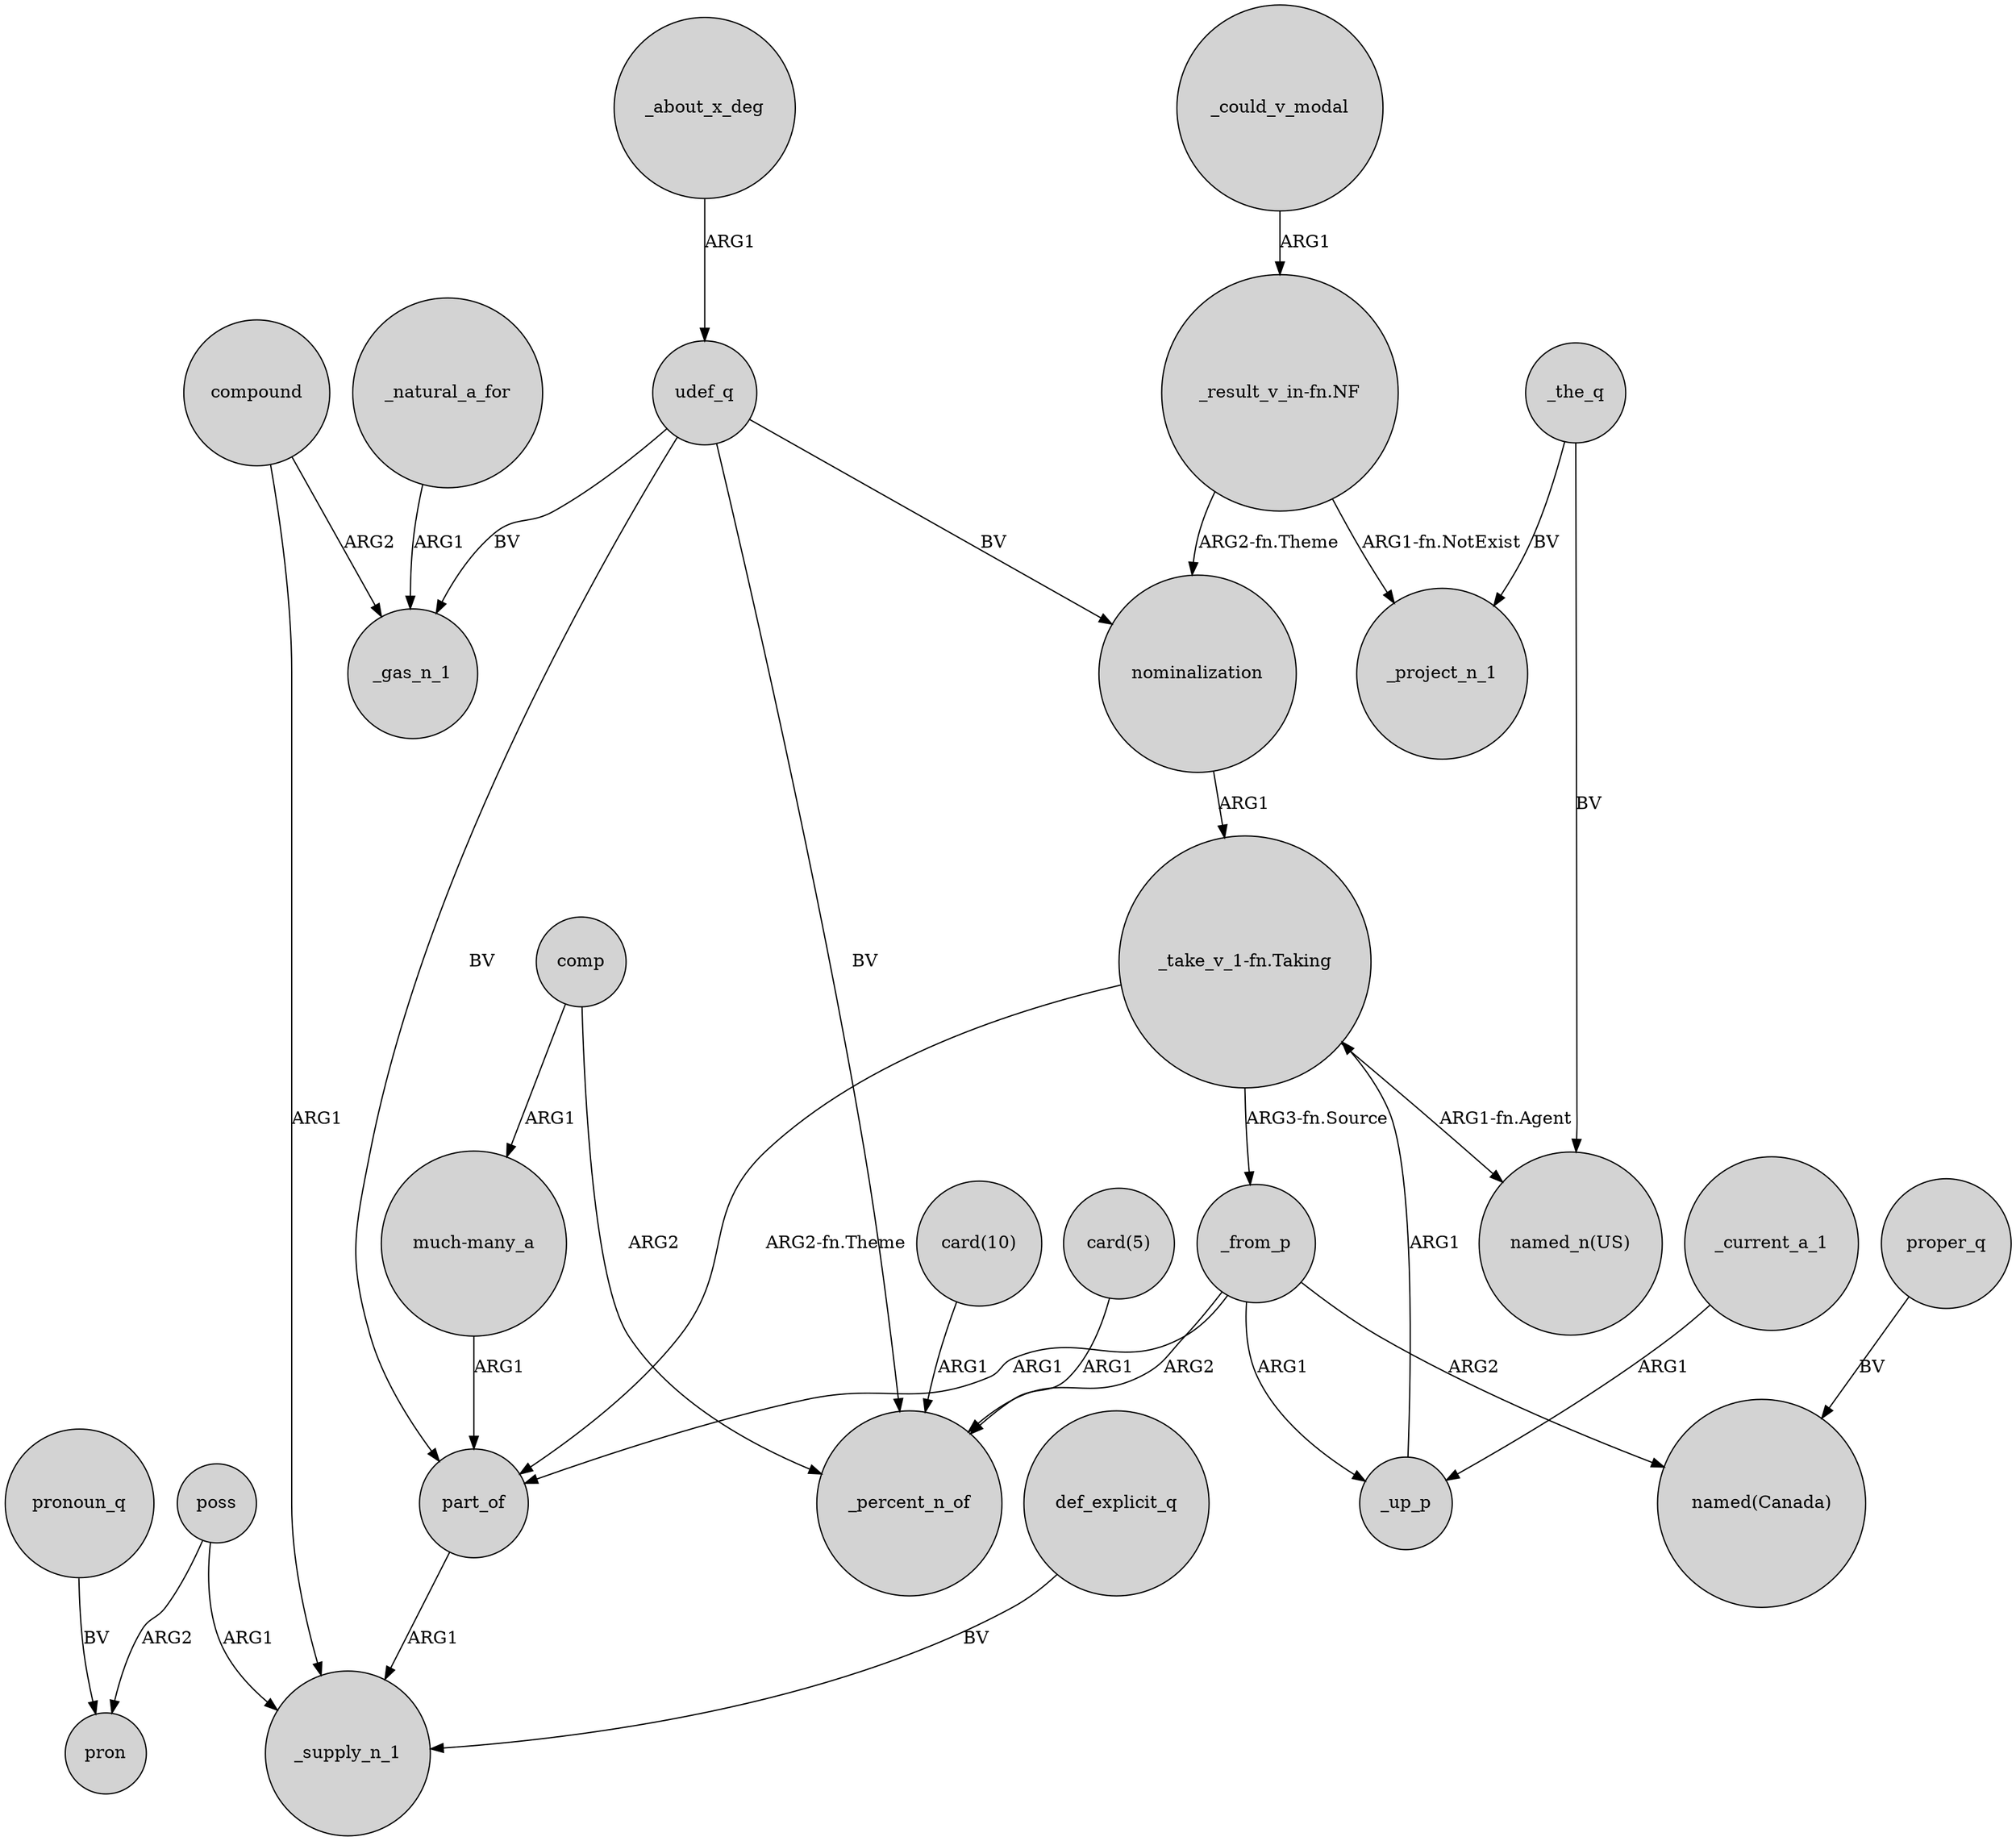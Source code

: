 digraph {
	node [shape=circle style=filled]
	udef_q -> part_of [label=BV]
	poss -> pron [label=ARG2]
	proper_q -> "named(Canada)" [label=BV]
	comp -> _percent_n_of [label=ARG2]
	_could_v_modal -> "_result_v_in-fn.NF" [label=ARG1]
	"_take_v_1-fn.Taking" -> part_of [label="ARG2-fn.Theme"]
	"much-many_a" -> part_of [label=ARG1]
	_current_a_1 -> _up_p [label=ARG1]
	_the_q -> _project_n_1 [label=BV]
	_from_p -> _up_p [label=ARG1]
	"_result_v_in-fn.NF" -> _project_n_1 [label="ARG1-fn.NotExist"]
	"_take_v_1-fn.Taking" -> "named_n(US)" [label="ARG1-fn.Agent"]
	compound -> _gas_n_1 [label=ARG2]
	_about_x_deg -> udef_q [label=ARG1]
	_up_p -> "_take_v_1-fn.Taking" [label=ARG1]
	_the_q -> "named_n(US)" [label=BV]
	pronoun_q -> pron [label=BV]
	"card(10)" -> _percent_n_of [label=ARG1]
	comp -> "much-many_a" [label=ARG1]
	"_take_v_1-fn.Taking" -> _from_p [label="ARG3-fn.Source"]
	nominalization -> "_take_v_1-fn.Taking" [label=ARG1]
	"_result_v_in-fn.NF" -> nominalization [label="ARG2-fn.Theme"]
	_from_p -> part_of [label=ARG1]
	udef_q -> _gas_n_1 [label=BV]
	poss -> _supply_n_1 [label=ARG1]
	compound -> _supply_n_1 [label=ARG1]
	udef_q -> nominalization [label=BV]
	"card(5)" -> _percent_n_of [label=ARG1]
	_natural_a_for -> _gas_n_1 [label=ARG1]
	_from_p -> _percent_n_of [label=ARG2]
	udef_q -> _percent_n_of [label=BV]
	_from_p -> "named(Canada)" [label=ARG2]
	def_explicit_q -> _supply_n_1 [label=BV]
	part_of -> _supply_n_1 [label=ARG1]
}
